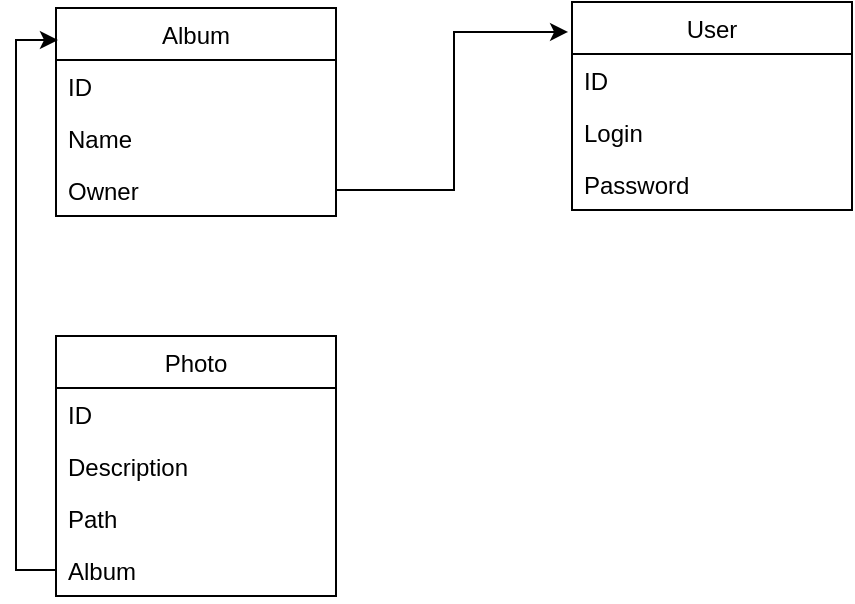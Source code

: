 <mxfile version="12.1.0" type="device" pages="1"><diagram name="Page-1" id="2ca16b54-16f6-2749-3443-fa8db7711227"><mxGraphModel dx="900" dy="510" grid="0" gridSize="10" guides="1" tooltips="1" connect="1" arrows="0" fold="1" page="1" pageScale="1" pageWidth="1100" pageHeight="850" background="#ffffff" math="0" shadow="0"><root><mxCell id="0"/><mxCell id="1" parent="0"/><mxCell id="MuHAXKKPjJEKhF86q5HA-1" value="Album" style="swimlane;fontStyle=0;childLayout=stackLayout;horizontal=1;startSize=26;fillColor=none;horizontalStack=0;resizeParent=1;resizeParentMax=0;resizeLast=0;collapsible=1;marginBottom=0;" vertex="1" parent="1"><mxGeometry x="280" y="280" width="140" height="104" as="geometry"/></mxCell><mxCell id="MuHAXKKPjJEKhF86q5HA-3" value="ID" style="text;strokeColor=none;fillColor=none;align=left;verticalAlign=top;spacingLeft=4;spacingRight=4;overflow=hidden;rotatable=0;points=[[0,0.5],[1,0.5]];portConstraint=eastwest;" vertex="1" parent="MuHAXKKPjJEKhF86q5HA-1"><mxGeometry y="26" width="140" height="26" as="geometry"/></mxCell><mxCell id="MuHAXKKPjJEKhF86q5HA-5" value="Name" style="text;strokeColor=none;fillColor=none;align=left;verticalAlign=top;spacingLeft=4;spacingRight=4;overflow=hidden;rotatable=0;points=[[0,0.5],[1,0.5]];portConstraint=eastwest;" vertex="1" parent="MuHAXKKPjJEKhF86q5HA-1"><mxGeometry y="52" width="140" height="26" as="geometry"/></mxCell><mxCell id="MuHAXKKPjJEKhF86q5HA-4" value="Owner" style="text;strokeColor=none;fillColor=none;align=left;verticalAlign=top;spacingLeft=4;spacingRight=4;overflow=hidden;rotatable=0;points=[[0,0.5],[1,0.5]];portConstraint=eastwest;" vertex="1" parent="MuHAXKKPjJEKhF86q5HA-1"><mxGeometry y="78" width="140" height="26" as="geometry"/></mxCell><mxCell id="MuHAXKKPjJEKhF86q5HA-6" value="User" style="swimlane;fontStyle=0;childLayout=stackLayout;horizontal=1;startSize=26;fillColor=none;horizontalStack=0;resizeParent=1;resizeParentMax=0;resizeLast=0;collapsible=1;marginBottom=0;" vertex="1" parent="1"><mxGeometry x="538" y="277" width="140" height="104" as="geometry"/></mxCell><mxCell id="MuHAXKKPjJEKhF86q5HA-7" value="ID" style="text;strokeColor=none;fillColor=none;align=left;verticalAlign=top;spacingLeft=4;spacingRight=4;overflow=hidden;rotatable=0;points=[[0,0.5],[1,0.5]];portConstraint=eastwest;" vertex="1" parent="MuHAXKKPjJEKhF86q5HA-6"><mxGeometry y="26" width="140" height="26" as="geometry"/></mxCell><mxCell id="MuHAXKKPjJEKhF86q5HA-8" value="Login" style="text;strokeColor=none;fillColor=none;align=left;verticalAlign=top;spacingLeft=4;spacingRight=4;overflow=hidden;rotatable=0;points=[[0,0.5],[1,0.5]];portConstraint=eastwest;" vertex="1" parent="MuHAXKKPjJEKhF86q5HA-6"><mxGeometry y="52" width="140" height="26" as="geometry"/></mxCell><mxCell id="MuHAXKKPjJEKhF86q5HA-9" value="Password" style="text;strokeColor=none;fillColor=none;align=left;verticalAlign=top;spacingLeft=4;spacingRight=4;overflow=hidden;rotatable=0;points=[[0,0.5],[1,0.5]];portConstraint=eastwest;" vertex="1" parent="MuHAXKKPjJEKhF86q5HA-6"><mxGeometry y="78" width="140" height="26" as="geometry"/></mxCell><mxCell id="MuHAXKKPjJEKhF86q5HA-10" style="edgeStyle=orthogonalEdgeStyle;rounded=0;orthogonalLoop=1;jettySize=auto;html=1;exitX=1;exitY=0.5;exitDx=0;exitDy=0;entryX=-0.014;entryY=0.144;entryDx=0;entryDy=0;entryPerimeter=0;" edge="1" parent="1" source="MuHAXKKPjJEKhF86q5HA-4" target="MuHAXKKPjJEKhF86q5HA-6"><mxGeometry relative="1" as="geometry"/></mxCell><mxCell id="MuHAXKKPjJEKhF86q5HA-11" value="Photo" style="swimlane;fontStyle=0;childLayout=stackLayout;horizontal=1;startSize=26;fillColor=none;horizontalStack=0;resizeParent=1;resizeParentMax=0;resizeLast=0;collapsible=1;marginBottom=0;" vertex="1" parent="1"><mxGeometry x="280" y="444" width="140" height="130" as="geometry"/></mxCell><mxCell id="MuHAXKKPjJEKhF86q5HA-12" value="ID" style="text;strokeColor=none;fillColor=none;align=left;verticalAlign=top;spacingLeft=4;spacingRight=4;overflow=hidden;rotatable=0;points=[[0,0.5],[1,0.5]];portConstraint=eastwest;" vertex="1" parent="MuHAXKKPjJEKhF86q5HA-11"><mxGeometry y="26" width="140" height="26" as="geometry"/></mxCell><mxCell id="MuHAXKKPjJEKhF86q5HA-13" value="Description" style="text;strokeColor=none;fillColor=none;align=left;verticalAlign=top;spacingLeft=4;spacingRight=4;overflow=hidden;rotatable=0;points=[[0,0.5],[1,0.5]];portConstraint=eastwest;" vertex="1" parent="MuHAXKKPjJEKhF86q5HA-11"><mxGeometry y="52" width="140" height="26" as="geometry"/></mxCell><mxCell id="MuHAXKKPjJEKhF86q5HA-14" value="Path" style="text;strokeColor=none;fillColor=none;align=left;verticalAlign=top;spacingLeft=4;spacingRight=4;overflow=hidden;rotatable=0;points=[[0,0.5],[1,0.5]];portConstraint=eastwest;" vertex="1" parent="MuHAXKKPjJEKhF86q5HA-11"><mxGeometry y="78" width="140" height="26" as="geometry"/></mxCell><mxCell id="MuHAXKKPjJEKhF86q5HA-15" value="Album" style="text;strokeColor=none;fillColor=none;align=left;verticalAlign=top;spacingLeft=4;spacingRight=4;overflow=hidden;rotatable=0;points=[[0,0.5],[1,0.5]];portConstraint=eastwest;" vertex="1" parent="MuHAXKKPjJEKhF86q5HA-11"><mxGeometry y="104" width="140" height="26" as="geometry"/></mxCell><mxCell id="MuHAXKKPjJEKhF86q5HA-16" style="edgeStyle=orthogonalEdgeStyle;rounded=0;orthogonalLoop=1;jettySize=auto;html=1;exitX=0;exitY=0.5;exitDx=0;exitDy=0;entryX=0.007;entryY=0.154;entryDx=0;entryDy=0;entryPerimeter=0;" edge="1" parent="1" source="MuHAXKKPjJEKhF86q5HA-15" target="MuHAXKKPjJEKhF86q5HA-1"><mxGeometry relative="1" as="geometry"/></mxCell></root></mxGraphModel></diagram></mxfile>